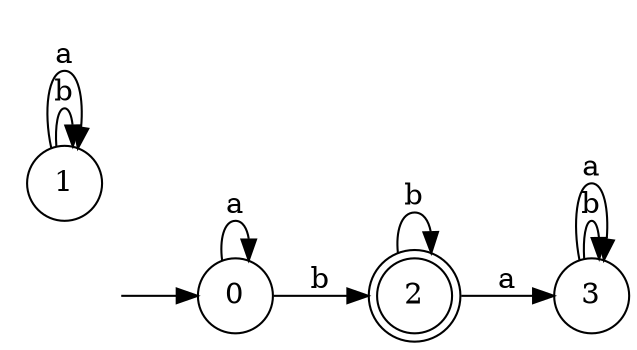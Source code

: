 digraph {
  rankdir=LR;
  0 [label="0", shape = circle];
  0 -> 2 [label="b"];
  0 -> 0 [label="a"];
  1 [label="1", shape = circle];
  1 -> 1 [label="b"];
  1 -> 1 [label="a"];
  2 [label="2", shape = doublecircle];
  2 -> 2 [label="b"];
  2 -> 3 [label="a"];
  3 [label="3", shape = circle];
  3 -> 3 [label="b"];
  3 -> 3 [label="a"];
  4 [label="", shape = plaintext];
  4 -> 0 [label=""];
}
